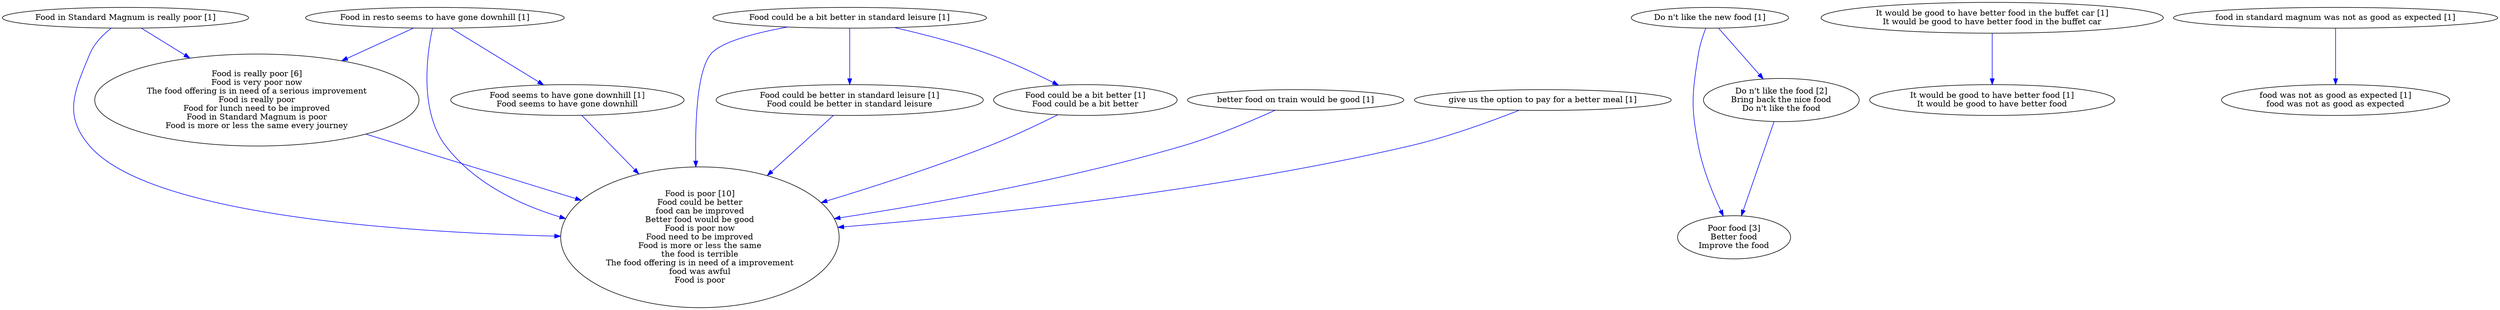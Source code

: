 digraph collapsedGraph {
"Food is poor [10]\nFood could be better\nfood can be improved\nBetter food would be good\nFood is poor now\nFood need to be improved\nFood is more or less the same\nthe food is terrible\nThe food offering is in need of a improvement\nfood was awful\nFood is poor""Poor food [3]\nBetter food\nImprove the food""Food is really poor [6]\nFood is very poor now\nThe food offering is in need of a serious improvement\nFood is really poor\nFood for lunch need to be improved\nFood in Standard Magnum is poor\nFood is more or less the same every journey""Do n't like the food [2]\nBring back the nice food\nDo n't like the food""Do n't like the new food [1]""Food could be a bit better in standard leisure [1]""Food could be better in standard leisure [1]\nFood could be better in standard leisure""Food could be a bit better [1]\nFood could be a bit better""Food in Standard Magnum is really poor [1]""Food in resto seems to have gone downhill [1]""Food seems to have gone downhill [1]\nFood seems to have gone downhill""It would be good to have better food in the buffet car [1]\nIt would be good to have better food in the buffet car""It would be good to have better food [1]\nIt would be good to have better food""better food on train would be good [1]""food in standard magnum was not as good as expected [1]""food was not as good as expected [1]\nfood was not as good as expected""give us the option to pay for a better meal [1]""Do n't like the new food [1]" -> "Do n't like the food [2]\nBring back the nice food\nDo n't like the food" [color=blue]
"Food could be a bit better in standard leisure [1]" -> "Food could be better in standard leisure [1]\nFood could be better in standard leisure" [color=blue]
"Food could be a bit better in standard leisure [1]" -> "Food could be a bit better [1]\nFood could be a bit better" [color=blue]
"Food in Standard Magnum is really poor [1]" -> "Food is poor [10]\nFood could be better\nfood can be improved\nBetter food would be good\nFood is poor now\nFood need to be improved\nFood is more or less the same\nthe food is terrible\nThe food offering is in need of a improvement\nfood was awful\nFood is poor" [color=blue]
"Food is really poor [6]\nFood is very poor now\nThe food offering is in need of a serious improvement\nFood is really poor\nFood for lunch need to be improved\nFood in Standard Magnum is poor\nFood is more or less the same every journey" -> "Food is poor [10]\nFood could be better\nfood can be improved\nBetter food would be good\nFood is poor now\nFood need to be improved\nFood is more or less the same\nthe food is terrible\nThe food offering is in need of a improvement\nfood was awful\nFood is poor" [color=blue]
"Food in resto seems to have gone downhill [1]" -> "Food seems to have gone downhill [1]\nFood seems to have gone downhill" [color=blue]
"Food in resto seems to have gone downhill [1]" -> "Food is really poor [6]\nFood is very poor now\nThe food offering is in need of a serious improvement\nFood is really poor\nFood for lunch need to be improved\nFood in Standard Magnum is poor\nFood is more or less the same every journey" [color=blue]
"Food seems to have gone downhill [1]\nFood seems to have gone downhill" -> "Food is poor [10]\nFood could be better\nfood can be improved\nBetter food would be good\nFood is poor now\nFood need to be improved\nFood is more or less the same\nthe food is terrible\nThe food offering is in need of a improvement\nfood was awful\nFood is poor" [color=blue]
"Food could be a bit better in standard leisure [1]" -> "Food is poor [10]\nFood could be better\nfood can be improved\nBetter food would be good\nFood is poor now\nFood need to be improved\nFood is more or less the same\nthe food is terrible\nThe food offering is in need of a improvement\nfood was awful\nFood is poor" [color=blue]
"Food could be better in standard leisure [1]\nFood could be better in standard leisure" -> "Food is poor [10]\nFood could be better\nfood can be improved\nBetter food would be good\nFood is poor now\nFood need to be improved\nFood is more or less the same\nthe food is terrible\nThe food offering is in need of a improvement\nfood was awful\nFood is poor" [color=blue]
"Food could be a bit better [1]\nFood could be a bit better" -> "Food is poor [10]\nFood could be better\nfood can be improved\nBetter food would be good\nFood is poor now\nFood need to be improved\nFood is more or less the same\nthe food is terrible\nThe food offering is in need of a improvement\nfood was awful\nFood is poor" [color=blue]
"Food in Standard Magnum is really poor [1]" -> "Food is really poor [6]\nFood is very poor now\nThe food offering is in need of a serious improvement\nFood is really poor\nFood for lunch need to be improved\nFood in Standard Magnum is poor\nFood is more or less the same every journey" [color=blue]
"Food in resto seems to have gone downhill [1]" -> "Food is poor [10]\nFood could be better\nfood can be improved\nBetter food would be good\nFood is poor now\nFood need to be improved\nFood is more or less the same\nthe food is terrible\nThe food offering is in need of a improvement\nfood was awful\nFood is poor" [color=blue]
"Do n't like the food [2]\nBring back the nice food\nDo n't like the food" -> "Poor food [3]\nBetter food\nImprove the food" [color=blue]
"Do n't like the new food [1]" -> "Poor food [3]\nBetter food\nImprove the food" [color=blue]
"It would be good to have better food in the buffet car [1]\nIt would be good to have better food in the buffet car" -> "It would be good to have better food [1]\nIt would be good to have better food" [color=blue]
"better food on train would be good [1]" -> "Food is poor [10]\nFood could be better\nfood can be improved\nBetter food would be good\nFood is poor now\nFood need to be improved\nFood is more or less the same\nthe food is terrible\nThe food offering is in need of a improvement\nfood was awful\nFood is poor" [color=blue]
"food in standard magnum was not as good as expected [1]" -> "food was not as good as expected [1]\nfood was not as good as expected" [color=blue]
"give us the option to pay for a better meal [1]" -> "Food is poor [10]\nFood could be better\nfood can be improved\nBetter food would be good\nFood is poor now\nFood need to be improved\nFood is more or less the same\nthe food is terrible\nThe food offering is in need of a improvement\nfood was awful\nFood is poor" [color=blue]
}